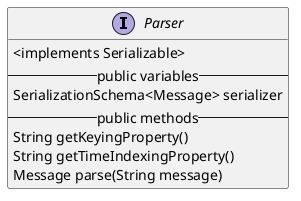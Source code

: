 @startuml
interface Parser  {
    <implements Serializable>
  -- public variables --
  SerializationSchema<Message> serializer
  -- public methods --
  String getKeyingProperty()
  String getTimeIndexingProperty()
  Message parse(String message)
}
@enduml
